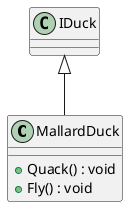 @startuml
class MallardDuck {
    + Quack() : void
    + Fly() : void
}
IDuck <|-- MallardDuck
@enduml
